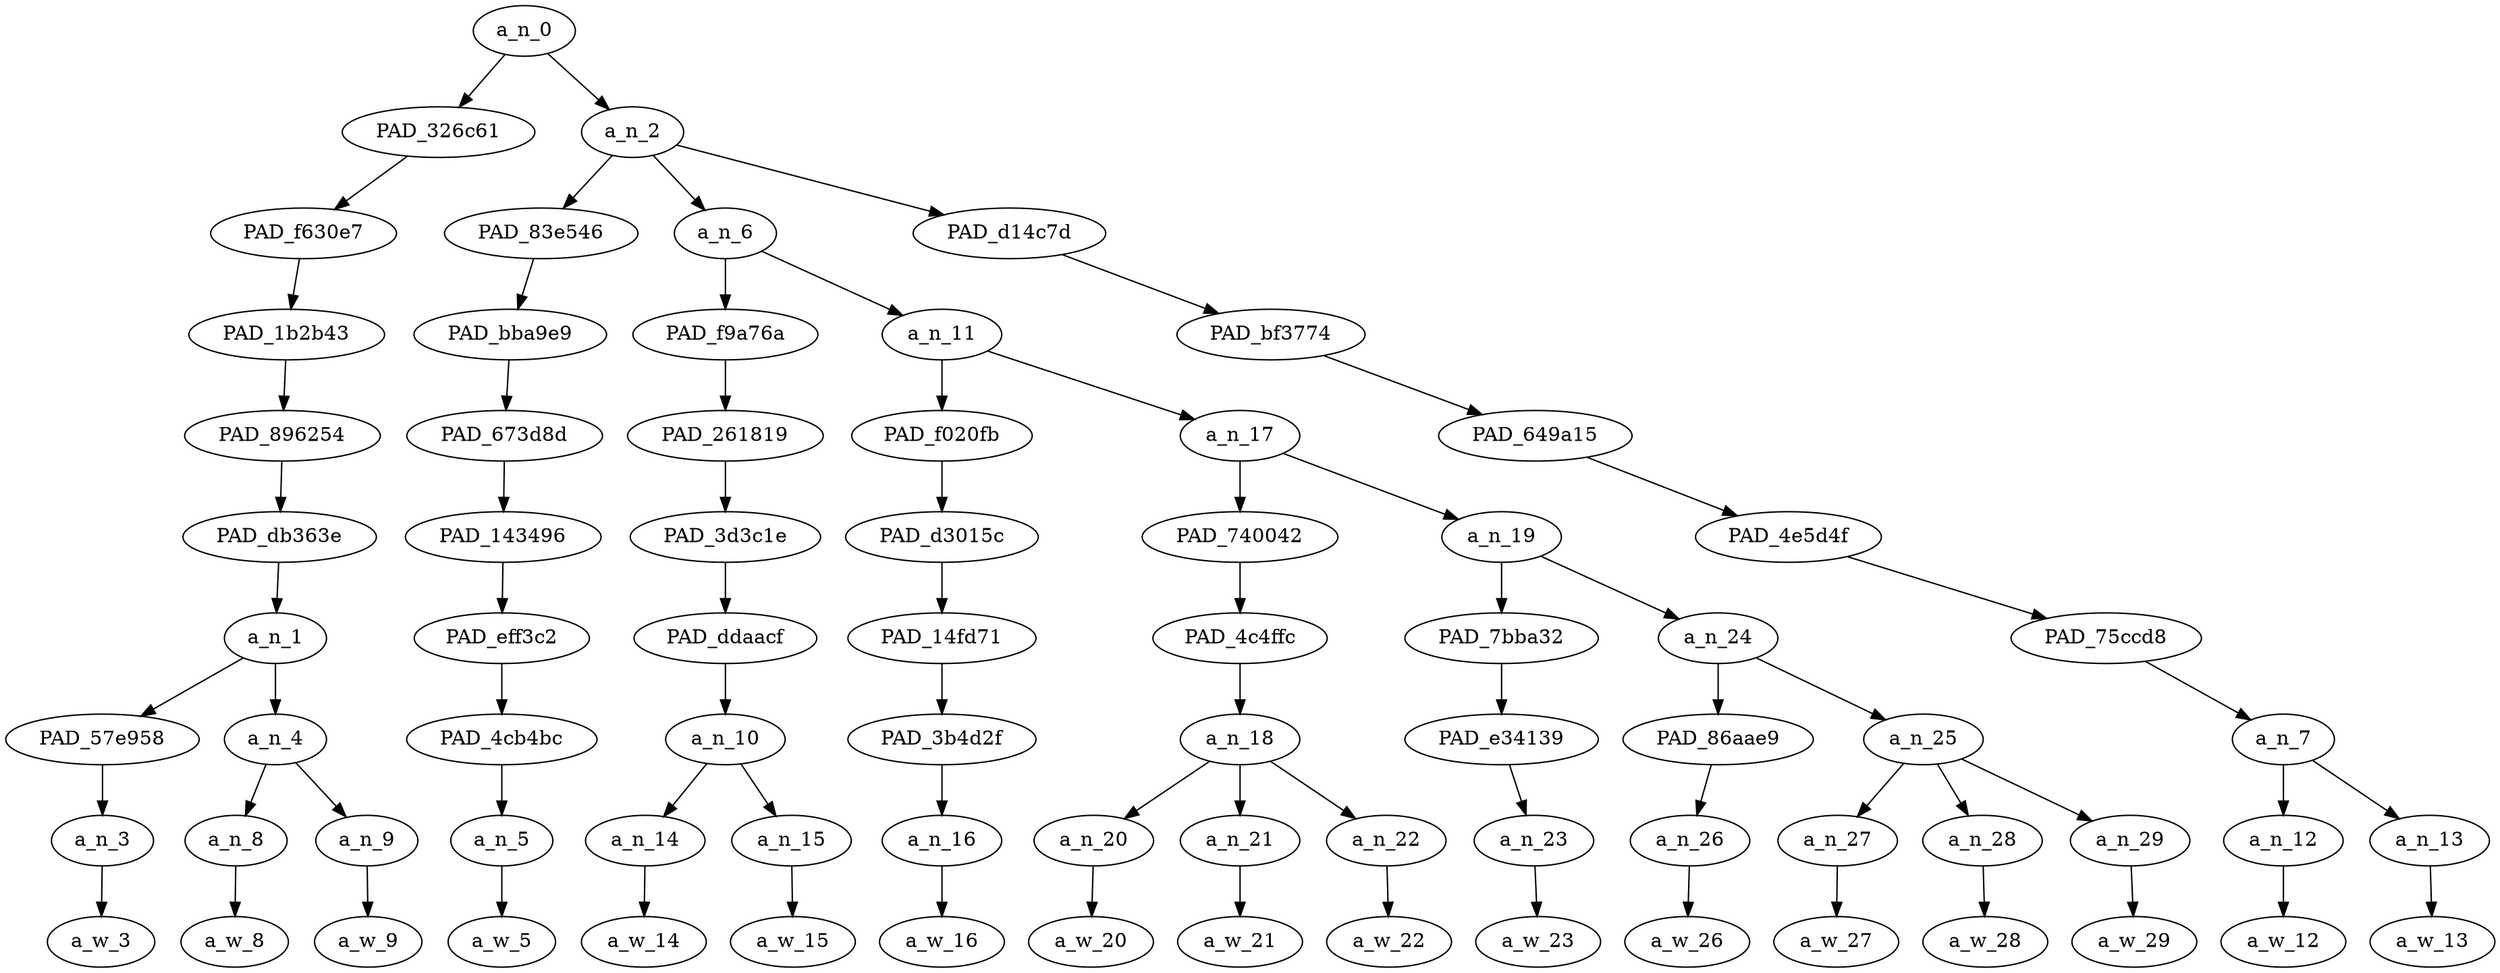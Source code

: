 strict digraph "" {
	a_n_0	[div_dir=1,
		index=0,
		level=9,
		pos="4.489583333333333,9!",
		text_span="[0, 1, 2, 3, 4, 5, 6, 7, 8, 9, 10, 11, 12, 13, 14, 15, 16]",
		value=1.00000003];
	PAD_326c61	[div_dir=1,
		index=0,
		level=8,
		pos="0.75,8!",
		text_span="[0, 1, 2]",
		value=0.17501098];
	a_n_0 -> PAD_326c61;
	a_n_2	[div_dir=1,
		index=1,
		level=8,
		pos="8.229166666666666,8!",
		text_span="[3, 4, 5, 6, 7, 8, 9, 10, 11, 12, 13, 14, 15, 16]",
		value=0.82472234];
	a_n_0 -> a_n_2;
	PAD_f630e7	[div_dir=1,
		index=0,
		level=7,
		pos="0.75,7!",
		text_span="[0, 1, 2]",
		value=0.17501098];
	PAD_326c61 -> PAD_f630e7;
	PAD_1b2b43	[div_dir=1,
		index=0,
		level=6,
		pos="0.75,6!",
		text_span="[0, 1, 2]",
		value=0.17501098];
	PAD_f630e7 -> PAD_1b2b43;
	PAD_896254	[div_dir=1,
		index=0,
		level=5,
		pos="0.75,5!",
		text_span="[0, 1, 2]",
		value=0.17501098];
	PAD_1b2b43 -> PAD_896254;
	PAD_db363e	[div_dir=1,
		index=0,
		level=4,
		pos="0.75,4!",
		text_span="[0, 1, 2]",
		value=0.17501098];
	PAD_896254 -> PAD_db363e;
	a_n_1	[div_dir=1,
		index=0,
		level=3,
		pos="0.75,3!",
		text_span="[0, 1, 2]",
		value=0.17501098];
	PAD_db363e -> a_n_1;
	PAD_57e958	[div_dir=1,
		index=0,
		level=2,
		pos="0.0,2!",
		text_span="[0]",
		value=0.05863251];
	a_n_1 -> PAD_57e958;
	a_n_4	[div_dir=1,
		index=1,
		level=2,
		pos="1.5,2!",
		text_span="[1, 2]",
		value=0.11602623];
	a_n_1 -> a_n_4;
	a_n_3	[div_dir=1,
		index=0,
		level=1,
		pos="0.0,1!",
		text_span="[0]",
		value=0.05863251];
	PAD_57e958 -> a_n_3;
	a_w_3	[div_dir=0,
		index=0,
		level=0,
		pos="0,0!",
		text_span="[0]",
		value="<number>"];
	a_n_3 -> a_w_3;
	a_n_8	[div_dir=1,
		index=1,
		level=1,
		pos="1.0,1!",
		text_span="[1]",
		value=0.06196445];
	a_n_4 -> a_n_8;
	a_n_9	[div_dir=1,
		index=2,
		level=1,
		pos="2.0,1!",
		text_span="[2]",
		value=0.05382390];
	a_n_4 -> a_n_9;
	a_w_8	[div_dir=0,
		index=1,
		level=0,
		pos="1,0!",
		text_span="[1]",
		value=to];
	a_n_8 -> a_w_8;
	a_w_9	[div_dir=0,
		index=2,
		level=0,
		pos="2,0!",
		text_span="[2]",
		value="<number>1"];
	a_n_9 -> a_w_9;
	PAD_83e546	[div_dir=1,
		index=1,
		level=7,
		pos="3.0,7!",
		text_span="[3]",
		value=0.06134445];
	a_n_2 -> PAD_83e546;
	a_n_6	[div_dir=1,
		index=2,
		level=7,
		pos="6.1875,7!",
		text_span="[4, 5, 6, 7, 8, 9, 10, 11, 12, 13, 14]",
		value=0.63689862];
	a_n_2 -> a_n_6;
	PAD_d14c7d	[div_dir=-1,
		index=3,
		level=7,
		pos="15.5,7!",
		text_span="[15, 16]",
		value=0.12630476];
	a_n_2 -> PAD_d14c7d;
	PAD_bba9e9	[div_dir=1,
		index=1,
		level=6,
		pos="3.0,6!",
		text_span="[3]",
		value=0.06134445];
	PAD_83e546 -> PAD_bba9e9;
	PAD_673d8d	[div_dir=1,
		index=1,
		level=5,
		pos="3.0,5!",
		text_span="[3]",
		value=0.06134445];
	PAD_bba9e9 -> PAD_673d8d;
	PAD_143496	[div_dir=1,
		index=1,
		level=4,
		pos="3.0,4!",
		text_span="[3]",
		value=0.06134445];
	PAD_673d8d -> PAD_143496;
	PAD_eff3c2	[div_dir=1,
		index=1,
		level=3,
		pos="3.0,3!",
		text_span="[3]",
		value=0.06134445];
	PAD_143496 -> PAD_eff3c2;
	PAD_4cb4bc	[div_dir=1,
		index=2,
		level=2,
		pos="3.0,2!",
		text_span="[3]",
		value=0.06134445];
	PAD_eff3c2 -> PAD_4cb4bc;
	a_n_5	[div_dir=1,
		index=3,
		level=1,
		pos="3.0,1!",
		text_span="[3]",
		value=0.06134445];
	PAD_4cb4bc -> a_n_5;
	a_w_5	[div_dir=0,
		index=3,
		level=0,
		pos="3,0!",
		text_span="[3]",
		value=seems];
	a_n_5 -> a_w_5;
	PAD_f9a76a	[div_dir=1,
		index=2,
		level=6,
		pos="4.5,6!",
		text_span="[4, 5]",
		value=0.11557448];
	a_n_6 -> PAD_f9a76a;
	a_n_11	[div_dir=1,
		index=3,
		level=6,
		pos="7.875,6!",
		text_span="[6, 7, 8, 9, 10, 11, 12, 13, 14]",
		value=0.52113178];
	a_n_6 -> a_n_11;
	PAD_261819	[div_dir=1,
		index=2,
		level=5,
		pos="4.5,5!",
		text_span="[4, 5]",
		value=0.11557448];
	PAD_f9a76a -> PAD_261819;
	PAD_3d3c1e	[div_dir=1,
		index=2,
		level=4,
		pos="4.5,4!",
		text_span="[4, 5]",
		value=0.11557448];
	PAD_261819 -> PAD_3d3c1e;
	PAD_ddaacf	[div_dir=1,
		index=2,
		level=3,
		pos="4.5,3!",
		text_span="[4, 5]",
		value=0.11557448];
	PAD_3d3c1e -> PAD_ddaacf;
	a_n_10	[div_dir=1,
		index=3,
		level=2,
		pos="4.5,2!",
		text_span="[4, 5]",
		value=0.11557448];
	PAD_ddaacf -> a_n_10;
	a_n_14	[div_dir=-1,
		index=4,
		level=1,
		pos="4.0,1!",
		text_span="[4]",
		value=0.05783250];
	a_n_10 -> a_n_14;
	a_n_15	[div_dir=1,
		index=5,
		level=1,
		pos="5.0,1!",
		text_span="[5]",
		value=0.05763169];
	a_n_10 -> a_n_15;
	a_w_14	[div_dir=0,
		index=4,
		level=0,
		pos="4,0!",
		text_span="[4]",
		value=about];
	a_n_14 -> a_w_14;
	a_w_15	[div_dir=0,
		index=5,
		level=0,
		pos="5,0!",
		text_span="[5]",
		value=right];
	a_n_15 -> a_w_15;
	PAD_f020fb	[div_dir=1,
		index=3,
		level=5,
		pos="6.0,5!",
		text_span="[6]",
		value=0.04530792];
	a_n_11 -> PAD_f020fb;
	a_n_17	[div_dir=1,
		index=4,
		level=5,
		pos="9.75,5!",
		text_span="[7, 8, 9, 10, 11, 12, 13, 14]",
		value=0.47566316];
	a_n_11 -> a_n_17;
	PAD_d3015c	[div_dir=1,
		index=3,
		level=4,
		pos="6.0,4!",
		text_span="[6]",
		value=0.04530792];
	PAD_f020fb -> PAD_d3015c;
	PAD_14fd71	[div_dir=1,
		index=3,
		level=3,
		pos="6.0,3!",
		text_span="[6]",
		value=0.04530792];
	PAD_d3015c -> PAD_14fd71;
	PAD_3b4d2f	[div_dir=1,
		index=4,
		level=2,
		pos="6.0,2!",
		text_span="[6]",
		value=0.04530792];
	PAD_14fd71 -> PAD_3b4d2f;
	a_n_16	[div_dir=1,
		index=6,
		level=1,
		pos="6.0,1!",
		text_span="[6]",
		value=0.04530792];
	PAD_3b4d2f -> a_n_16;
	a_w_16	[div_dir=0,
		index=6,
		level=0,
		pos="6,0!",
		text_span="[6]",
		value=as];
	a_n_16 -> a_w_16;
	PAD_740042	[div_dir=1,
		index=4,
		level=4,
		pos="8.0,4!",
		text_span="[7, 8, 9]",
		value=0.14355581];
	a_n_17 -> PAD_740042;
	a_n_19	[div_dir=1,
		index=5,
		level=4,
		pos="11.5,4!",
		text_span="[10, 11, 12, 13, 14]",
		value=0.33200842];
	a_n_17 -> a_n_19;
	PAD_4c4ffc	[div_dir=1,
		index=4,
		level=3,
		pos="8.0,3!",
		text_span="[7, 8, 9]",
		value=0.14355581];
	PAD_740042 -> PAD_4c4ffc;
	a_n_18	[div_dir=1,
		index=5,
		level=2,
		pos="8.0,2!",
		text_span="[7, 8, 9]",
		value=0.14355581];
	PAD_4c4ffc -> a_n_18;
	a_n_20	[div_dir=1,
		index=7,
		level=1,
		pos="7.0,1!",
		text_span="[7]",
		value=0.03881212];
	a_n_18 -> a_n_20;
	a_n_21	[div_dir=1,
		index=8,
		level=1,
		pos="8.0,1!",
		text_span="[8]",
		value=0.04665135];
	a_n_18 -> a_n_21;
	a_n_22	[div_dir=1,
		index=9,
		level=1,
		pos="9.0,1!",
		text_span="[9]",
		value=0.05796097];
	a_n_18 -> a_n_22;
	a_w_20	[div_dir=0,
		index=7,
		level=0,
		pos="7,0!",
		text_span="[7]",
		value=a];
	a_n_20 -> a_w_20;
	a_w_21	[div_dir=0,
		index=8,
		level=0,
		pos="8,0!",
		text_span="[8]",
		value=general];
	a_n_21 -> a_w_21;
	a_w_22	[div_dir=0,
		index=9,
		level=0,
		pos="9,0!",
		text_span="[9]",
		value=rule];
	a_n_22 -> a_w_22;
	PAD_7bba32	[div_dir=-1,
		index=5,
		level=3,
		pos="10.0,3!",
		text_span="[10]",
		value=0.04863007];
	a_n_19 -> PAD_7bba32;
	a_n_24	[div_dir=1,
		index=6,
		level=3,
		pos="13.0,3!",
		text_span="[11, 12, 13, 14]",
		value=0.28335558];
	a_n_19 -> a_n_24;
	PAD_e34139	[div_dir=-1,
		index=6,
		level=2,
		pos="10.0,2!",
		text_span="[10]",
		value=0.04863007];
	PAD_7bba32 -> PAD_e34139;
	a_n_23	[div_dir=-1,
		index=10,
		level=1,
		pos="10.0,1!",
		text_span="[10]",
		value=0.04863007];
	PAD_e34139 -> a_n_23;
	a_w_23	[div_dir=0,
		index=10,
		level=0,
		pos="10,0!",
		text_span="[10]",
		value=about1];
	a_n_23 -> a_w_23;
	PAD_86aae9	[div_dir=-1,
		index=8,
		level=2,
		pos="14.0,2!",
		text_span="[14]",
		value=0.09618260];
	a_n_24 -> PAD_86aae9;
	a_n_25	[div_dir=1,
		index=7,
		level=2,
		pos="12.0,2!",
		text_span="[11, 12, 13]",
		value=0.18713304];
	a_n_24 -> a_n_25;
	a_n_26	[div_dir=-1,
		index=14,
		level=1,
		pos="14.0,1!",
		text_span="[14]",
		value=0.09618260];
	PAD_86aae9 -> a_n_26;
	a_w_26	[div_dir=0,
		index=14,
		level=0,
		pos="14,0!",
		text_span="[14]",
		value=violence];
	a_n_26 -> a_w_26;
	a_n_27	[div_dir=1,
		index=11,
		level=1,
		pos="11.0,1!",
		text_span="[11]",
		value=0.06467508];
	a_n_25 -> a_n_27;
	a_n_28	[div_dir=1,
		index=12,
		level=1,
		pos="12.0,1!",
		text_span="[12]",
		value=0.06026980];
	a_n_25 -> a_n_28;
	a_n_29	[div_dir=1,
		index=13,
		level=1,
		pos="13.0,1!",
		text_span="[13]",
		value=0.06185629];
	a_n_25 -> a_n_29;
	a_w_27	[div_dir=0,
		index=11,
		level=0,
		pos="11,0!",
		text_span="[11]",
		value=left];
	a_n_27 -> a_w_27;
	a_w_28	[div_dir=0,
		index=12,
		level=0,
		pos="12,0!",
		text_span="[12]",
		value=vs];
	a_n_28 -> a_w_28;
	a_w_29	[div_dir=0,
		index=13,
		level=0,
		pos="13,0!",
		text_span="[13]",
		value=right1];
	a_n_29 -> a_w_29;
	PAD_bf3774	[div_dir=-1,
		index=4,
		level=6,
		pos="15.5,6!",
		text_span="[15, 16]",
		value=0.12630476];
	PAD_d14c7d -> PAD_bf3774;
	PAD_649a15	[div_dir=-1,
		index=5,
		level=5,
		pos="15.5,5!",
		text_span="[15, 16]",
		value=0.12630476];
	PAD_bf3774 -> PAD_649a15;
	PAD_4e5d4f	[div_dir=-1,
		index=6,
		level=4,
		pos="15.5,4!",
		text_span="[15, 16]",
		value=0.12630476];
	PAD_649a15 -> PAD_4e5d4f;
	PAD_75ccd8	[div_dir=-1,
		index=7,
		level=3,
		pos="15.5,3!",
		text_span="[15, 16]",
		value=0.12630476];
	PAD_4e5d4f -> PAD_75ccd8;
	a_n_7	[div_dir=-1,
		index=9,
		level=2,
		pos="15.5,2!",
		text_span="[15, 16]",
		value=0.12630476];
	PAD_75ccd8 -> a_n_7;
	a_n_12	[div_dir=1,
		index=15,
		level=1,
		pos="15.0,1!",
		text_span="[15]",
		value=0.05160937];
	a_n_7 -> a_n_12;
	a_n_13	[div_dir=-1,
		index=16,
		level=1,
		pos="16.0,1!",
		text_span="[16]",
		value=0.07463747];
	a_n_7 -> a_n_13;
	a_w_12	[div_dir=0,
		index=15,
		level=0,
		pos="15,0!",
		text_span="[15]",
		value=as1];
	a_n_12 -> a_w_12;
	a_w_13	[div_dir=0,
		index=16,
		level=0,
		pos="16,0!",
		text_span="[16]",
		value=well];
	a_n_13 -> a_w_13;
}
